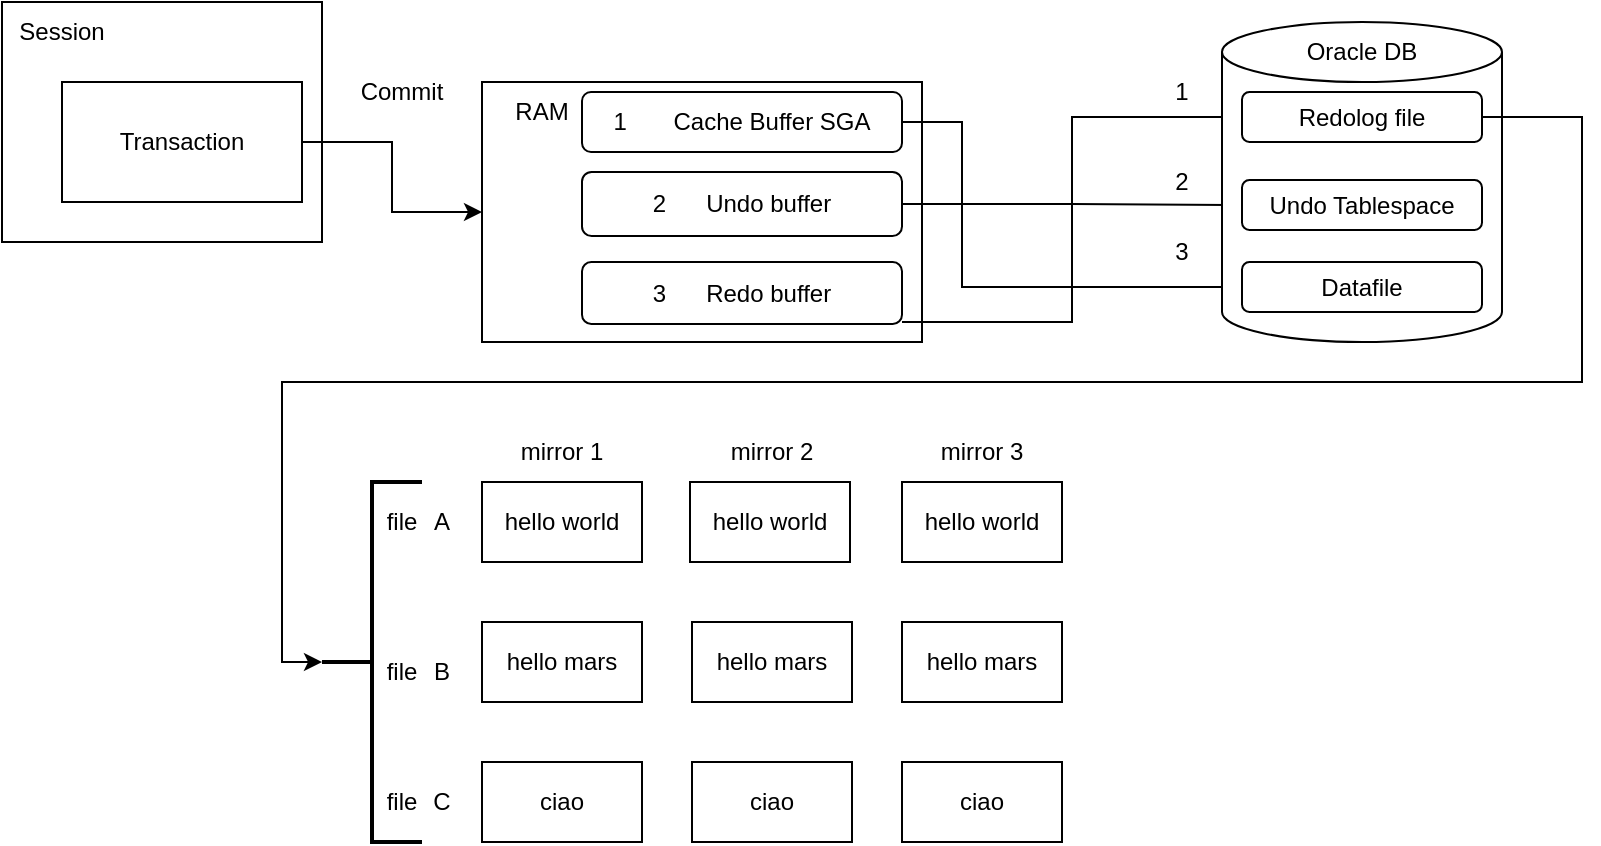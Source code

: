 <mxfile version="26.0.15">
  <diagram name="Page-1" id="LBrU4tufs1gQngfbtIcZ">
    <mxGraphModel dx="1384" dy="788" grid="1" gridSize="10" guides="1" tooltips="1" connect="1" arrows="1" fold="1" page="1" pageScale="1" pageWidth="850" pageHeight="1100" math="0" shadow="0">
      <root>
        <mxCell id="0" />
        <mxCell id="1" parent="0" />
        <mxCell id="RhzeqCFrFjMUDvKsBMFK-1" value="" style="rounded=0;whiteSpace=wrap;html=1;" parent="1" vertex="1">
          <mxGeometry x="40" y="40" width="160" height="120" as="geometry" />
        </mxCell>
        <mxCell id="RhzeqCFrFjMUDvKsBMFK-2" value="Session" style="text;html=1;align=center;verticalAlign=middle;whiteSpace=wrap;rounded=0;" parent="1" vertex="1">
          <mxGeometry x="40" y="40" width="60" height="30" as="geometry" />
        </mxCell>
        <mxCell id="RhzeqCFrFjMUDvKsBMFK-10" style="edgeStyle=orthogonalEdgeStyle;rounded=0;orthogonalLoop=1;jettySize=auto;html=1;entryX=0;entryY=0.5;entryDx=0;entryDy=0;" parent="1" source="RhzeqCFrFjMUDvKsBMFK-3" target="RhzeqCFrFjMUDvKsBMFK-4" edge="1">
          <mxGeometry relative="1" as="geometry" />
        </mxCell>
        <mxCell id="RhzeqCFrFjMUDvKsBMFK-3" value="Transaction" style="rounded=0;whiteSpace=wrap;html=1;" parent="1" vertex="1">
          <mxGeometry x="70" y="80" width="120" height="60" as="geometry" />
        </mxCell>
        <mxCell id="RhzeqCFrFjMUDvKsBMFK-4" value="" style="whiteSpace=wrap;html=1;rounded=0;" parent="1" vertex="1">
          <mxGeometry x="280" y="80" width="220" height="130" as="geometry" />
        </mxCell>
        <mxCell id="RhzeqCFrFjMUDvKsBMFK-7" value="Commit" style="text;html=1;align=center;verticalAlign=middle;whiteSpace=wrap;rounded=0;" parent="1" vertex="1">
          <mxGeometry x="210" y="70" width="60" height="30" as="geometry" />
        </mxCell>
        <mxCell id="RhzeqCFrFjMUDvKsBMFK-8" value="RAM" style="text;html=1;align=center;verticalAlign=middle;whiteSpace=wrap;rounded=0;" parent="1" vertex="1">
          <mxGeometry x="280" y="80" width="60" height="30" as="geometry" />
        </mxCell>
        <mxCell id="RhzeqCFrFjMUDvKsBMFK-20" style="edgeStyle=orthogonalEdgeStyle;rounded=0;orthogonalLoop=1;jettySize=auto;html=1;exitX=1;exitY=0.5;exitDx=0;exitDy=0;entryX=0;entryY=0.5;entryDx=0;entryDy=0;" parent="1" source="RhzeqCFrFjMUDvKsBMFK-11" target="RhzeqCFrFjMUDvKsBMFK-17" edge="1">
          <mxGeometry relative="1" as="geometry">
            <mxPoint x="520" y="210" as="targetPoint" />
            <Array as="points">
              <mxPoint x="520" y="100" />
              <mxPoint x="520" y="183" />
            </Array>
          </mxGeometry>
        </mxCell>
        <mxCell id="RhzeqCFrFjMUDvKsBMFK-11" value="1&lt;span style=&quot;white-space: pre;&quot;&gt;&#x9;&lt;/span&gt; Cache Buffer SGA" style="rounded=1;whiteSpace=wrap;html=1;" parent="1" vertex="1">
          <mxGeometry x="330" y="85" width="160" height="30" as="geometry" />
        </mxCell>
        <mxCell id="tVJNZG34SpUqFf31eKnh-1" style="edgeStyle=orthogonalEdgeStyle;rounded=0;orthogonalLoop=1;jettySize=auto;html=1;entryX=0;entryY=0.5;entryDx=0;entryDy=0;" edge="1" parent="1" source="RhzeqCFrFjMUDvKsBMFK-12" target="RhzeqCFrFjMUDvKsBMFK-16">
          <mxGeometry relative="1" as="geometry" />
        </mxCell>
        <mxCell id="RhzeqCFrFjMUDvKsBMFK-12" value="2&lt;span style=&quot;white-space: pre;&quot;&gt;&#x9;&lt;/span&gt;Undo buffer" style="rounded=1;whiteSpace=wrap;html=1;" parent="1" vertex="1">
          <mxGeometry x="330" y="125" width="160" height="32" as="geometry" />
        </mxCell>
        <mxCell id="tVJNZG34SpUqFf31eKnh-2" style="edgeStyle=orthogonalEdgeStyle;rounded=0;orthogonalLoop=1;jettySize=auto;html=1;entryX=0;entryY=0.5;entryDx=0;entryDy=0;" edge="1" parent="1" source="RhzeqCFrFjMUDvKsBMFK-13" target="RhzeqCFrFjMUDvKsBMFK-15">
          <mxGeometry relative="1" as="geometry">
            <Array as="points">
              <mxPoint x="575" y="200" />
              <mxPoint x="575" y="98" />
            </Array>
          </mxGeometry>
        </mxCell>
        <mxCell id="RhzeqCFrFjMUDvKsBMFK-13" value="3 &lt;span style=&quot;white-space: pre;&quot;&gt;&#x9;&lt;/span&gt;Redo buffer" style="rounded=1;whiteSpace=wrap;html=1;" parent="1" vertex="1">
          <mxGeometry x="330" y="170" width="160" height="31" as="geometry" />
        </mxCell>
        <mxCell id="RhzeqCFrFjMUDvKsBMFK-14" value="" style="shape=cylinder3;whiteSpace=wrap;html=1;boundedLbl=1;backgroundOutline=1;size=15;" parent="1" vertex="1">
          <mxGeometry x="650" y="50" width="140" height="160" as="geometry" />
        </mxCell>
        <mxCell id="tVJNZG34SpUqFf31eKnh-8" style="edgeStyle=orthogonalEdgeStyle;rounded=0;orthogonalLoop=1;jettySize=auto;html=1;entryX=0;entryY=0.5;entryDx=0;entryDy=0;entryPerimeter=0;" edge="1" parent="1" source="RhzeqCFrFjMUDvKsBMFK-15" target="tVJNZG34SpUqFf31eKnh-7">
          <mxGeometry relative="1" as="geometry">
            <mxPoint x="820" y="240" as="targetPoint" />
            <Array as="points">
              <mxPoint x="830" y="98" />
              <mxPoint x="830" y="230" />
              <mxPoint x="180" y="230" />
              <mxPoint x="180" y="370" />
            </Array>
          </mxGeometry>
        </mxCell>
        <mxCell id="RhzeqCFrFjMUDvKsBMFK-15" value="Redolog file" style="rounded=1;whiteSpace=wrap;html=1;" parent="1" vertex="1">
          <mxGeometry x="660" y="85" width="120" height="25" as="geometry" />
        </mxCell>
        <mxCell id="RhzeqCFrFjMUDvKsBMFK-16" value="Undo Tablespace" style="rounded=1;whiteSpace=wrap;html=1;" parent="1" vertex="1">
          <mxGeometry x="660" y="129" width="120" height="25" as="geometry" />
        </mxCell>
        <mxCell id="RhzeqCFrFjMUDvKsBMFK-17" value="Datafile" style="rounded=1;whiteSpace=wrap;html=1;" parent="1" vertex="1">
          <mxGeometry x="660" y="170" width="120" height="25" as="geometry" />
        </mxCell>
        <mxCell id="RhzeqCFrFjMUDvKsBMFK-18" value="Oracle DB" style="text;html=1;align=center;verticalAlign=middle;whiteSpace=wrap;rounded=0;" parent="1" vertex="1">
          <mxGeometry x="690" y="50" width="60" height="30" as="geometry" />
        </mxCell>
        <mxCell id="tVJNZG34SpUqFf31eKnh-3" value="1" style="text;html=1;align=center;verticalAlign=middle;whiteSpace=wrap;rounded=0;" vertex="1" parent="1">
          <mxGeometry x="600" y="70" width="60" height="30" as="geometry" />
        </mxCell>
        <mxCell id="tVJNZG34SpUqFf31eKnh-4" value="2" style="text;html=1;align=center;verticalAlign=middle;whiteSpace=wrap;rounded=0;" vertex="1" parent="1">
          <mxGeometry x="600" y="115" width="60" height="30" as="geometry" />
        </mxCell>
        <mxCell id="tVJNZG34SpUqFf31eKnh-5" value="3" style="text;html=1;align=center;verticalAlign=middle;whiteSpace=wrap;rounded=0;" vertex="1" parent="1">
          <mxGeometry x="600" y="150" width="60" height="30" as="geometry" />
        </mxCell>
        <mxCell id="tVJNZG34SpUqFf31eKnh-6" value="ciao" style="rounded=0;whiteSpace=wrap;html=1;" vertex="1" parent="1">
          <mxGeometry x="280" y="420" width="80" height="40" as="geometry" />
        </mxCell>
        <mxCell id="tVJNZG34SpUqFf31eKnh-7" value="" style="strokeWidth=2;html=1;shape=mxgraph.flowchart.annotation_2;align=left;labelPosition=right;pointerEvents=1;" vertex="1" parent="1">
          <mxGeometry x="200" y="280" width="50" height="180" as="geometry" />
        </mxCell>
        <mxCell id="tVJNZG34SpUqFf31eKnh-9" value="hello world" style="rounded=0;whiteSpace=wrap;html=1;" vertex="1" parent="1">
          <mxGeometry x="280" y="280" width="80" height="40" as="geometry" />
        </mxCell>
        <mxCell id="tVJNZG34SpUqFf31eKnh-10" value="hello mars" style="rounded=0;whiteSpace=wrap;html=1;" vertex="1" parent="1">
          <mxGeometry x="280" y="350" width="80" height="40" as="geometry" />
        </mxCell>
        <mxCell id="tVJNZG34SpUqFf31eKnh-11" value="A" style="text;html=1;align=center;verticalAlign=middle;whiteSpace=wrap;rounded=0;" vertex="1" parent="1">
          <mxGeometry x="230" y="285" width="60" height="30" as="geometry" />
        </mxCell>
        <mxCell id="tVJNZG34SpUqFf31eKnh-12" value="B" style="text;html=1;align=center;verticalAlign=middle;whiteSpace=wrap;rounded=0;" vertex="1" parent="1">
          <mxGeometry x="230" y="360" width="60" height="30" as="geometry" />
        </mxCell>
        <mxCell id="tVJNZG34SpUqFf31eKnh-13" value="C" style="text;html=1;align=center;verticalAlign=middle;whiteSpace=wrap;rounded=0;" vertex="1" parent="1">
          <mxGeometry x="230" y="425" width="60" height="30" as="geometry" />
        </mxCell>
        <mxCell id="tVJNZG34SpUqFf31eKnh-14" value="hello world" style="rounded=0;whiteSpace=wrap;html=1;" vertex="1" parent="1">
          <mxGeometry x="384" y="280" width="80" height="40" as="geometry" />
        </mxCell>
        <mxCell id="tVJNZG34SpUqFf31eKnh-15" value="hello mars" style="rounded=0;whiteSpace=wrap;html=1;" vertex="1" parent="1">
          <mxGeometry x="385" y="350" width="80" height="40" as="geometry" />
        </mxCell>
        <mxCell id="tVJNZG34SpUqFf31eKnh-16" value="ciao" style="rounded=0;whiteSpace=wrap;html=1;" vertex="1" parent="1">
          <mxGeometry x="385" y="420" width="80" height="40" as="geometry" />
        </mxCell>
        <mxCell id="tVJNZG34SpUqFf31eKnh-17" value="hello world" style="rounded=0;whiteSpace=wrap;html=1;" vertex="1" parent="1">
          <mxGeometry x="490" y="280" width="80" height="40" as="geometry" />
        </mxCell>
        <mxCell id="tVJNZG34SpUqFf31eKnh-18" value="hello mars" style="rounded=0;whiteSpace=wrap;html=1;" vertex="1" parent="1">
          <mxGeometry x="490" y="350" width="80" height="40" as="geometry" />
        </mxCell>
        <mxCell id="tVJNZG34SpUqFf31eKnh-19" value="ciao" style="rounded=0;whiteSpace=wrap;html=1;" vertex="1" parent="1">
          <mxGeometry x="490" y="420" width="80" height="40" as="geometry" />
        </mxCell>
        <mxCell id="tVJNZG34SpUqFf31eKnh-20" value="file" style="text;html=1;align=center;verticalAlign=middle;whiteSpace=wrap;rounded=0;" vertex="1" parent="1">
          <mxGeometry x="210" y="285" width="60" height="30" as="geometry" />
        </mxCell>
        <mxCell id="tVJNZG34SpUqFf31eKnh-21" value="file" style="text;html=1;align=center;verticalAlign=middle;whiteSpace=wrap;rounded=0;" vertex="1" parent="1">
          <mxGeometry x="210" y="360" width="60" height="30" as="geometry" />
        </mxCell>
        <mxCell id="tVJNZG34SpUqFf31eKnh-22" value="file" style="text;html=1;align=center;verticalAlign=middle;whiteSpace=wrap;rounded=0;" vertex="1" parent="1">
          <mxGeometry x="210" y="425" width="60" height="30" as="geometry" />
        </mxCell>
        <mxCell id="tVJNZG34SpUqFf31eKnh-23" value="mirror 1" style="text;html=1;align=center;verticalAlign=middle;whiteSpace=wrap;rounded=0;" vertex="1" parent="1">
          <mxGeometry x="290" y="250" width="60" height="30" as="geometry" />
        </mxCell>
        <mxCell id="tVJNZG34SpUqFf31eKnh-24" value="mirror 2" style="text;html=1;align=center;verticalAlign=middle;whiteSpace=wrap;rounded=0;" vertex="1" parent="1">
          <mxGeometry x="395" y="250" width="60" height="30" as="geometry" />
        </mxCell>
        <mxCell id="tVJNZG34SpUqFf31eKnh-25" value="mirror 3" style="text;html=1;align=center;verticalAlign=middle;whiteSpace=wrap;rounded=0;" vertex="1" parent="1">
          <mxGeometry x="500" y="250" width="60" height="30" as="geometry" />
        </mxCell>
      </root>
    </mxGraphModel>
  </diagram>
</mxfile>
